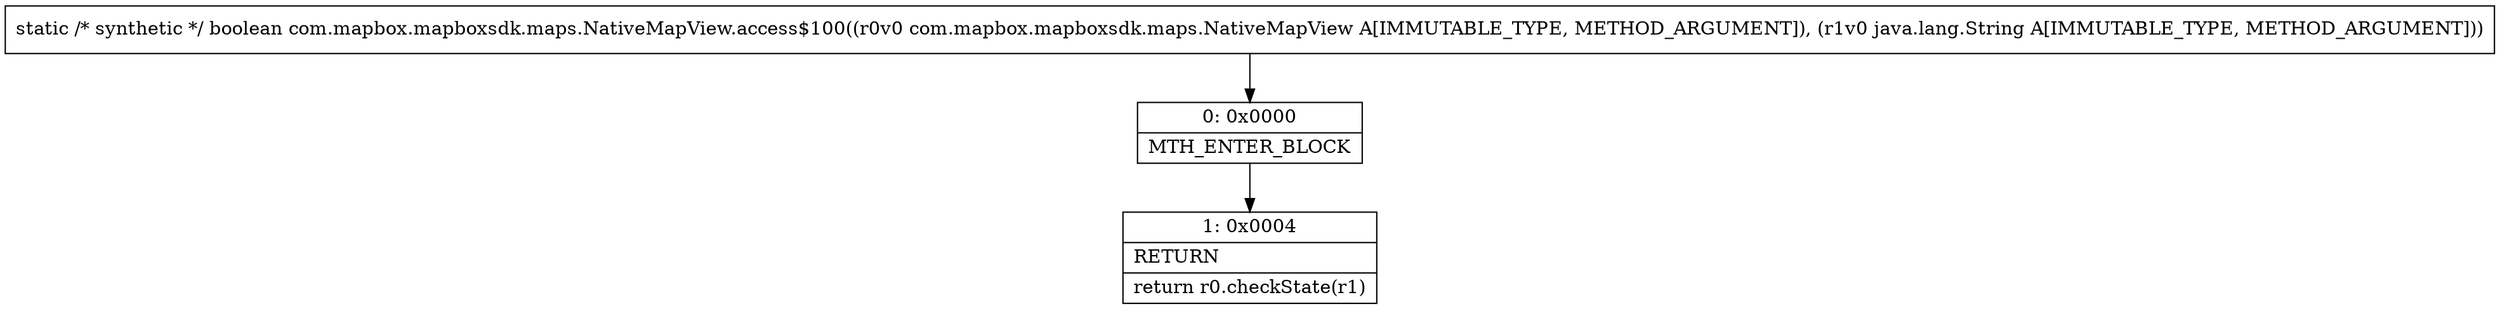 digraph "CFG forcom.mapbox.mapboxsdk.maps.NativeMapView.access$100(Lcom\/mapbox\/mapboxsdk\/maps\/NativeMapView;Ljava\/lang\/String;)Z" {
Node_0 [shape=record,label="{0\:\ 0x0000|MTH_ENTER_BLOCK\l}"];
Node_1 [shape=record,label="{1\:\ 0x0004|RETURN\l|return r0.checkState(r1)\l}"];
MethodNode[shape=record,label="{static \/* synthetic *\/ boolean com.mapbox.mapboxsdk.maps.NativeMapView.access$100((r0v0 com.mapbox.mapboxsdk.maps.NativeMapView A[IMMUTABLE_TYPE, METHOD_ARGUMENT]), (r1v0 java.lang.String A[IMMUTABLE_TYPE, METHOD_ARGUMENT])) }"];
MethodNode -> Node_0;
Node_0 -> Node_1;
}

